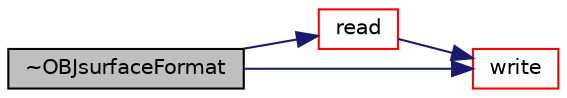 digraph "~OBJsurfaceFormat"
{
  bgcolor="transparent";
  edge [fontname="Helvetica",fontsize="10",labelfontname="Helvetica",labelfontsize="10"];
  node [fontname="Helvetica",fontsize="10",shape=record];
  rankdir="LR";
  Node1 [label="~OBJsurfaceFormat",height=0.2,width=0.4,color="black", fillcolor="grey75", style="filled", fontcolor="black"];
  Node1 -> Node2 [color="midnightblue",fontsize="10",style="solid",fontname="Helvetica"];
  Node2 [label="read",height=0.2,width=0.4,color="red",URL="$a01732.html#a464ebd67acbdff0014d4dae69e3ec4be",tooltip="Read from file. "];
  Node2 -> Node3 [color="midnightblue",fontsize="10",style="solid",fontname="Helvetica"];
  Node3 [label="write",height=0.2,width=0.4,color="red",URL="$a01732.html#a2a1e1394d9dd8932b738248c123a267f",tooltip="Write surface mesh components by proxy. "];
  Node1 -> Node3 [color="midnightblue",fontsize="10",style="solid",fontname="Helvetica"];
}
